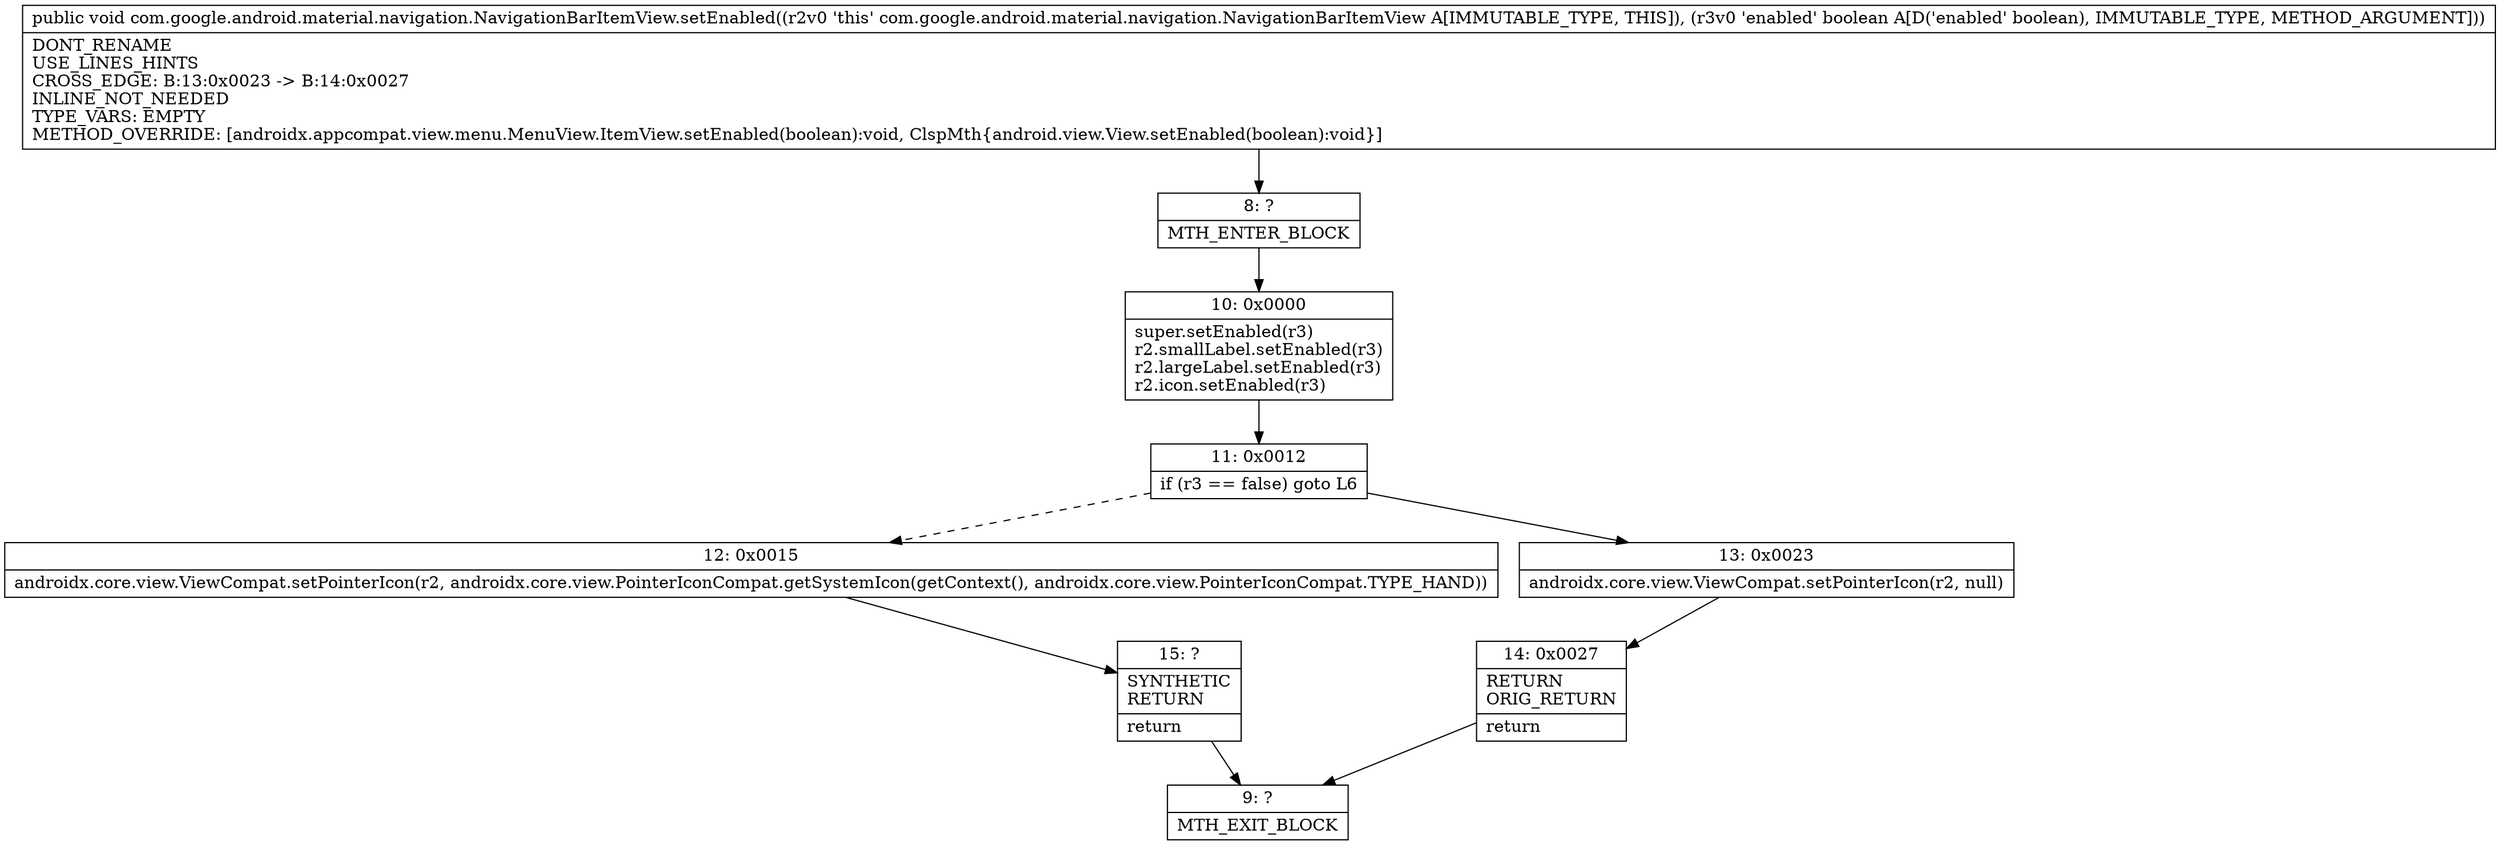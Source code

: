 digraph "CFG forcom.google.android.material.navigation.NavigationBarItemView.setEnabled(Z)V" {
Node_8 [shape=record,label="{8\:\ ?|MTH_ENTER_BLOCK\l}"];
Node_10 [shape=record,label="{10\:\ 0x0000|super.setEnabled(r3)\lr2.smallLabel.setEnabled(r3)\lr2.largeLabel.setEnabled(r3)\lr2.icon.setEnabled(r3)\l}"];
Node_11 [shape=record,label="{11\:\ 0x0012|if (r3 == false) goto L6\l}"];
Node_12 [shape=record,label="{12\:\ 0x0015|androidx.core.view.ViewCompat.setPointerIcon(r2, androidx.core.view.PointerIconCompat.getSystemIcon(getContext(), androidx.core.view.PointerIconCompat.TYPE_HAND))\l}"];
Node_15 [shape=record,label="{15\:\ ?|SYNTHETIC\lRETURN\l|return\l}"];
Node_9 [shape=record,label="{9\:\ ?|MTH_EXIT_BLOCK\l}"];
Node_13 [shape=record,label="{13\:\ 0x0023|androidx.core.view.ViewCompat.setPointerIcon(r2, null)\l}"];
Node_14 [shape=record,label="{14\:\ 0x0027|RETURN\lORIG_RETURN\l|return\l}"];
MethodNode[shape=record,label="{public void com.google.android.material.navigation.NavigationBarItemView.setEnabled((r2v0 'this' com.google.android.material.navigation.NavigationBarItemView A[IMMUTABLE_TYPE, THIS]), (r3v0 'enabled' boolean A[D('enabled' boolean), IMMUTABLE_TYPE, METHOD_ARGUMENT]))  | DONT_RENAME\lUSE_LINES_HINTS\lCROSS_EDGE: B:13:0x0023 \-\> B:14:0x0027\lINLINE_NOT_NEEDED\lTYPE_VARS: EMPTY\lMETHOD_OVERRIDE: [androidx.appcompat.view.menu.MenuView.ItemView.setEnabled(boolean):void, ClspMth\{android.view.View.setEnabled(boolean):void\}]\l}"];
MethodNode -> Node_8;Node_8 -> Node_10;
Node_10 -> Node_11;
Node_11 -> Node_12[style=dashed];
Node_11 -> Node_13;
Node_12 -> Node_15;
Node_15 -> Node_9;
Node_13 -> Node_14;
Node_14 -> Node_9;
}

